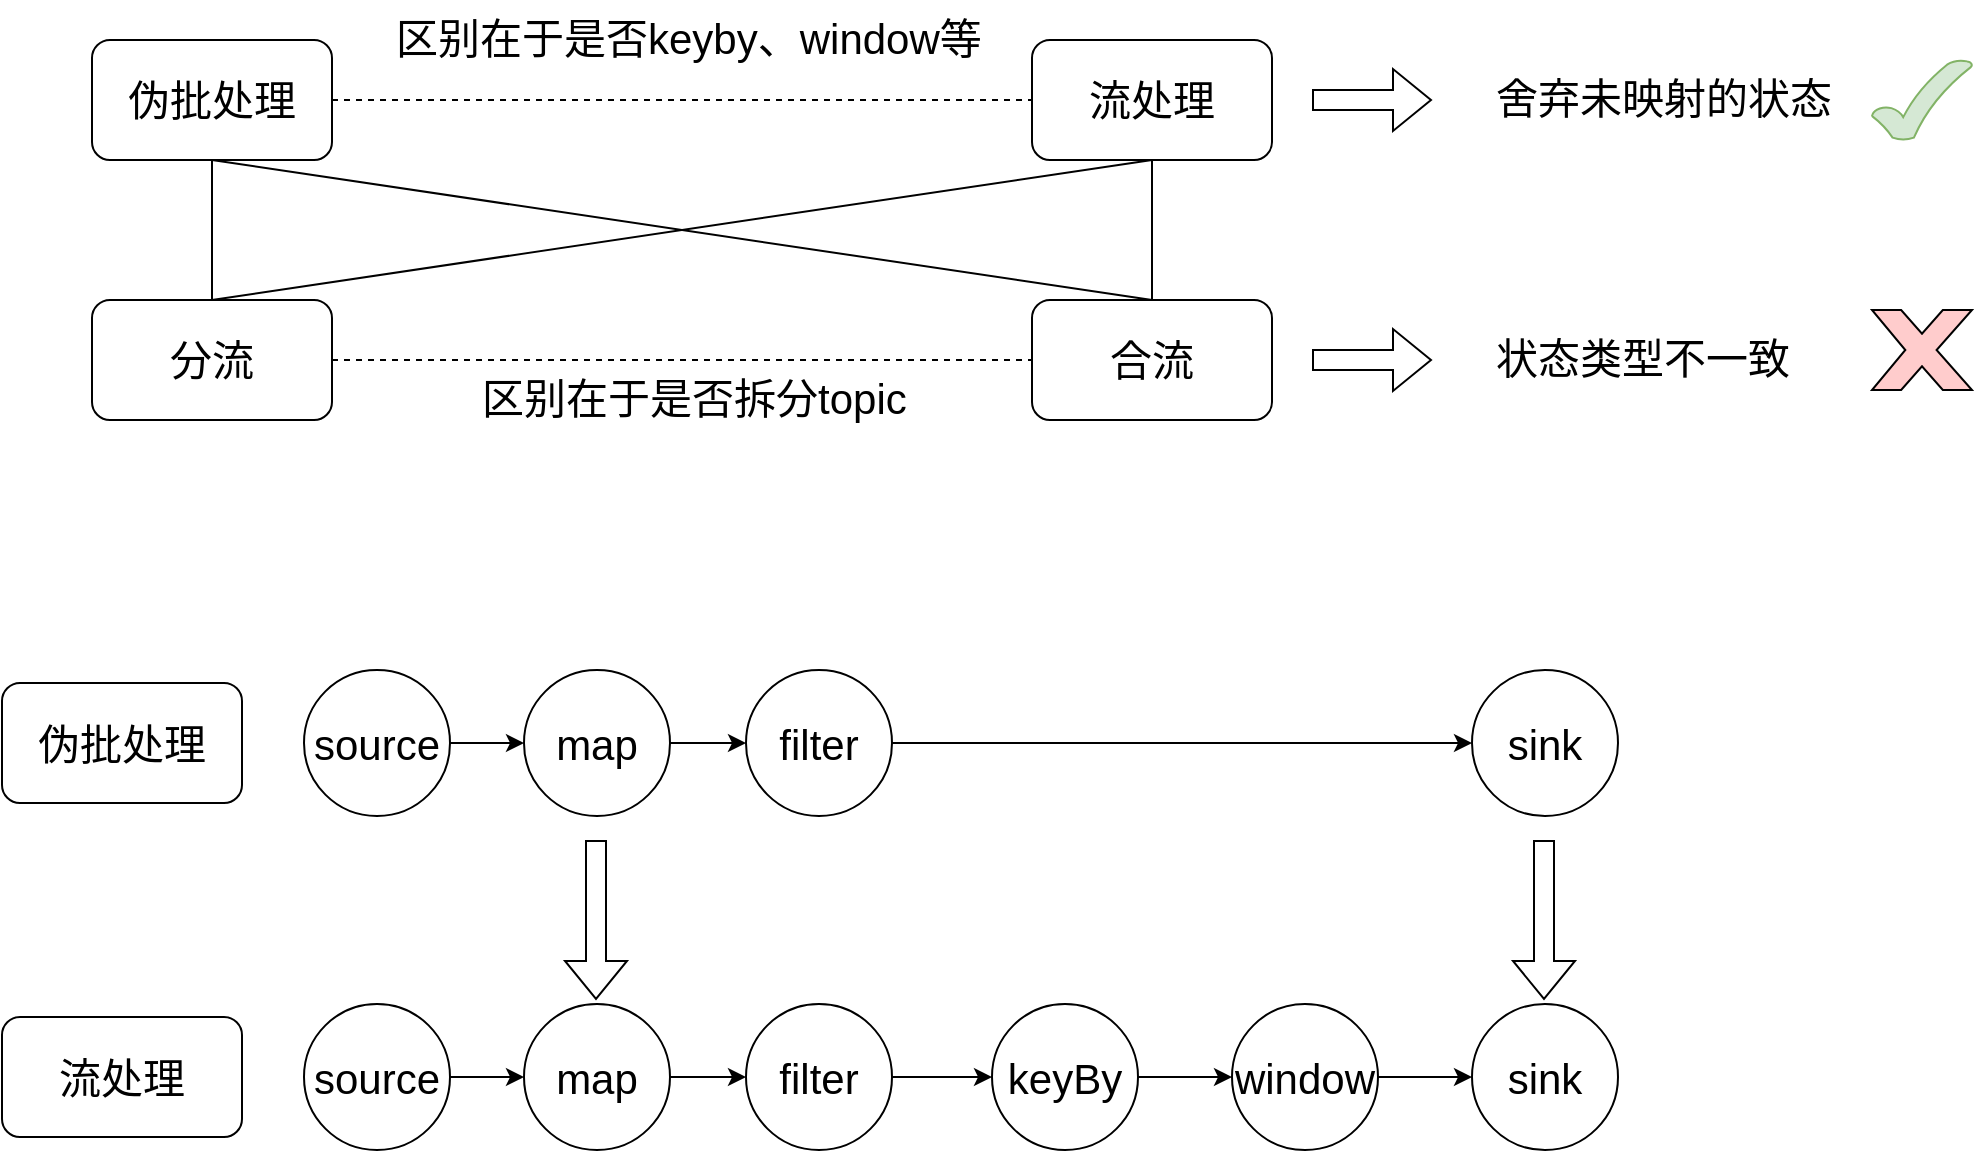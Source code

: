 <mxfile version="20.2.7" type="github">
  <diagram id="p56V7s1jXcoGoC6fnhxT" name="第 1 页">
    <mxGraphModel dx="1422" dy="762" grid="0" gridSize="10" guides="1" tooltips="1" connect="1" arrows="1" fold="1" page="1" pageScale="1" pageWidth="3300" pageHeight="4681" math="0" shadow="0">
      <root>
        <mxCell id="0" />
        <mxCell id="1" parent="0" />
        <mxCell id="HVnTeeP2P0P9lp8k5EhV-6" style="edgeStyle=orthogonalEdgeStyle;rounded=0;orthogonalLoop=1;jettySize=auto;html=1;entryX=0.5;entryY=0;entryDx=0;entryDy=0;fontSize=21;endArrow=none;endFill=0;" parent="1" source="HVnTeeP2P0P9lp8k5EhV-2" target="HVnTeeP2P0P9lp8k5EhV-4" edge="1">
          <mxGeometry relative="1" as="geometry" />
        </mxCell>
        <mxCell id="HVnTeeP2P0P9lp8k5EhV-8" style="rounded=0;orthogonalLoop=1;jettySize=auto;html=1;exitX=0.5;exitY=1;exitDx=0;exitDy=0;fontSize=21;entryX=0.5;entryY=0;entryDx=0;entryDy=0;startArrow=none;startFill=0;endArrow=none;endFill=0;" parent="1" source="HVnTeeP2P0P9lp8k5EhV-2" target="HVnTeeP2P0P9lp8k5EhV-5" edge="1">
          <mxGeometry relative="1" as="geometry" />
        </mxCell>
        <mxCell id="HVnTeeP2P0P9lp8k5EhV-10" style="edgeStyle=none;rounded=0;orthogonalLoop=1;jettySize=auto;html=1;exitX=1;exitY=0.5;exitDx=0;exitDy=0;entryX=0;entryY=0.5;entryDx=0;entryDy=0;fontSize=21;startArrow=none;startFill=0;endArrow=none;endFill=0;dashed=1;" parent="1" source="HVnTeeP2P0P9lp8k5EhV-2" target="HVnTeeP2P0P9lp8k5EhV-3" edge="1">
          <mxGeometry relative="1" as="geometry" />
        </mxCell>
        <mxCell id="HVnTeeP2P0P9lp8k5EhV-2" value="伪批处理" style="rounded=1;whiteSpace=wrap;html=1;fontSize=21;" parent="1" vertex="1">
          <mxGeometry x="60" y="120" width="120" height="60" as="geometry" />
        </mxCell>
        <mxCell id="HVnTeeP2P0P9lp8k5EhV-7" style="edgeStyle=orthogonalEdgeStyle;rounded=0;orthogonalLoop=1;jettySize=auto;html=1;exitX=0.5;exitY=1;exitDx=0;exitDy=0;fontSize=21;endArrow=none;endFill=0;" parent="1" source="HVnTeeP2P0P9lp8k5EhV-3" target="HVnTeeP2P0P9lp8k5EhV-5" edge="1">
          <mxGeometry relative="1" as="geometry" />
        </mxCell>
        <mxCell id="HVnTeeP2P0P9lp8k5EhV-9" style="edgeStyle=none;rounded=0;orthogonalLoop=1;jettySize=auto;html=1;exitX=0.5;exitY=1;exitDx=0;exitDy=0;entryX=0.5;entryY=0;entryDx=0;entryDy=0;fontSize=21;endArrow=none;endFill=0;" parent="1" source="HVnTeeP2P0P9lp8k5EhV-3" target="HVnTeeP2P0P9lp8k5EhV-4" edge="1">
          <mxGeometry relative="1" as="geometry" />
        </mxCell>
        <mxCell id="HVnTeeP2P0P9lp8k5EhV-15" style="edgeStyle=none;rounded=0;orthogonalLoop=1;jettySize=auto;html=1;fontSize=21;startArrow=none;startFill=0;endArrow=block;endFill=0;shape=flexArrow;" parent="1" edge="1">
          <mxGeometry relative="1" as="geometry">
            <mxPoint x="730" y="150" as="targetPoint" />
            <mxPoint x="670" y="150" as="sourcePoint" />
          </mxGeometry>
        </mxCell>
        <mxCell id="HVnTeeP2P0P9lp8k5EhV-3" value="流处理" style="rounded=1;whiteSpace=wrap;html=1;fontSize=21;" parent="1" vertex="1">
          <mxGeometry x="530" y="120" width="120" height="60" as="geometry" />
        </mxCell>
        <mxCell id="HVnTeeP2P0P9lp8k5EhV-13" style="edgeStyle=none;rounded=0;orthogonalLoop=1;jettySize=auto;html=1;exitX=1;exitY=0.5;exitDx=0;exitDy=0;entryX=0;entryY=0.5;entryDx=0;entryDy=0;dashed=1;fontSize=21;startArrow=none;startFill=0;endArrow=none;endFill=0;" parent="1" source="HVnTeeP2P0P9lp8k5EhV-4" target="HVnTeeP2P0P9lp8k5EhV-5" edge="1">
          <mxGeometry relative="1" as="geometry" />
        </mxCell>
        <mxCell id="HVnTeeP2P0P9lp8k5EhV-4" value="分流" style="rounded=1;whiteSpace=wrap;html=1;fontSize=21;" parent="1" vertex="1">
          <mxGeometry x="60" y="250" width="120" height="60" as="geometry" />
        </mxCell>
        <mxCell id="HVnTeeP2P0P9lp8k5EhV-5" value="合流" style="rounded=1;whiteSpace=wrap;html=1;fontSize=21;" parent="1" vertex="1">
          <mxGeometry x="530" y="250" width="120" height="60" as="geometry" />
        </mxCell>
        <mxCell id="HVnTeeP2P0P9lp8k5EhV-12" value="&lt;span style=&quot;color: rgb(0, 0, 0); font-family: Helvetica; font-size: 21px; font-style: normal; font-variant-ligatures: normal; font-variant-caps: normal; font-weight: 400; letter-spacing: normal; orphans: 2; text-align: center; text-indent: 0px; text-transform: none; widows: 2; word-spacing: 0px; -webkit-text-stroke-width: 0px; background-color: rgb(255, 255, 255); text-decoration-thickness: initial; text-decoration-style: initial; text-decoration-color: initial; float: none; display: inline !important;&quot;&gt;区别在于是否keyby、window等&lt;/span&gt;" style="text;whiteSpace=wrap;html=1;fontSize=21;" parent="1" vertex="1">
          <mxGeometry x="210" y="100" width="310" height="50" as="geometry" />
        </mxCell>
        <mxCell id="HVnTeeP2P0P9lp8k5EhV-14" value="&lt;span style=&quot;color: rgb(0, 0, 0); font-family: Helvetica; font-size: 21px; font-style: normal; font-variant-ligatures: normal; font-variant-caps: normal; font-weight: 400; letter-spacing: normal; orphans: 2; text-align: center; text-indent: 0px; text-transform: none; widows: 2; word-spacing: 0px; -webkit-text-stroke-width: 0px; background-color: rgb(255, 255, 255); text-decoration-thickness: initial; text-decoration-style: initial; text-decoration-color: initial; float: none; display: inline !important;&quot;&gt;区别在于是否拆分topic&lt;/span&gt;" style="text;whiteSpace=wrap;html=1;fontSize=21;" parent="1" vertex="1">
          <mxGeometry x="252.5" y="280" width="225" height="40" as="geometry" />
        </mxCell>
        <mxCell id="HVnTeeP2P0P9lp8k5EhV-16" style="edgeStyle=none;rounded=0;orthogonalLoop=1;jettySize=auto;html=1;fontSize=21;startArrow=none;startFill=0;endArrow=block;endFill=0;shape=flexArrow;" parent="1" edge="1">
          <mxGeometry relative="1" as="geometry">
            <mxPoint x="730" y="280" as="targetPoint" />
            <mxPoint x="670" y="280" as="sourcePoint" />
          </mxGeometry>
        </mxCell>
        <mxCell id="HVnTeeP2P0P9lp8k5EhV-17" value="&lt;div style=&quot;text-align: center;&quot;&gt;&lt;span style=&quot;background-color: rgb(255, 255, 255);&quot;&gt;舍弃未映射的状态&lt;/span&gt;&lt;/div&gt;" style="text;whiteSpace=wrap;html=1;fontSize=21;" parent="1" vertex="1">
          <mxGeometry x="760" y="130" width="180" height="40" as="geometry" />
        </mxCell>
        <mxCell id="HVnTeeP2P0P9lp8k5EhV-18" value="&lt;div style=&quot;text-align: center;&quot;&gt;&lt;span style=&quot;background-color: rgb(255, 255, 255);&quot;&gt;状态类型不一致&lt;/span&gt;&lt;/div&gt;" style="text;whiteSpace=wrap;html=1;fontSize=21;" parent="1" vertex="1">
          <mxGeometry x="760" y="260" width="180" height="50" as="geometry" />
        </mxCell>
        <mxCell id="HVnTeeP2P0P9lp8k5EhV-19" value="" style="verticalLabelPosition=bottom;verticalAlign=top;html=1;shape=mxgraph.basic.tick;fontSize=21;fillColor=#d5e8d4;strokeColor=#82b366;" parent="1" vertex="1">
          <mxGeometry x="950" y="130" width="50" height="40" as="geometry" />
        </mxCell>
        <mxCell id="HVnTeeP2P0P9lp8k5EhV-20" value="" style="verticalLabelPosition=bottom;verticalAlign=top;html=1;shape=mxgraph.basic.x;fontSize=21;fillColor=#FFCCCC;" parent="1" vertex="1">
          <mxGeometry x="950" y="255" width="50" height="40" as="geometry" />
        </mxCell>
        <mxCell id="lRvz57GnexmRMPloJR-H-17" style="edgeStyle=orthogonalEdgeStyle;rounded=0;orthogonalLoop=1;jettySize=auto;html=1;exitX=1;exitY=0.5;exitDx=0;exitDy=0;entryX=0;entryY=0.5;entryDx=0;entryDy=0;fontSize=21;" parent="1" source="lRvz57GnexmRMPloJR-H-1" target="lRvz57GnexmRMPloJR-H-2" edge="1">
          <mxGeometry relative="1" as="geometry" />
        </mxCell>
        <mxCell id="lRvz57GnexmRMPloJR-H-1" value="source" style="ellipse;whiteSpace=wrap;html=1;aspect=fixed;spacing=2;fontSize=21;" parent="1" vertex="1">
          <mxGeometry x="166" y="435" width="73" height="73" as="geometry" />
        </mxCell>
        <mxCell id="lRvz57GnexmRMPloJR-H-18" style="edgeStyle=orthogonalEdgeStyle;rounded=0;orthogonalLoop=1;jettySize=auto;html=1;exitX=1;exitY=0.5;exitDx=0;exitDy=0;entryX=0;entryY=0.5;entryDx=0;entryDy=0;fontSize=21;" parent="1" source="lRvz57GnexmRMPloJR-H-2" target="lRvz57GnexmRMPloJR-H-3" edge="1">
          <mxGeometry relative="1" as="geometry" />
        </mxCell>
        <mxCell id="lRvz57GnexmRMPloJR-H-2" value="map" style="ellipse;whiteSpace=wrap;html=1;aspect=fixed;spacing=2;fontSize=21;" parent="1" vertex="1">
          <mxGeometry x="276" y="435" width="73" height="73" as="geometry" />
        </mxCell>
        <mxCell id="lRvz57GnexmRMPloJR-H-19" style="edgeStyle=orthogonalEdgeStyle;rounded=0;orthogonalLoop=1;jettySize=auto;html=1;exitX=1;exitY=0.5;exitDx=0;exitDy=0;fontSize=21;" parent="1" source="lRvz57GnexmRMPloJR-H-3" target="lRvz57GnexmRMPloJR-H-4" edge="1">
          <mxGeometry relative="1" as="geometry" />
        </mxCell>
        <mxCell id="lRvz57GnexmRMPloJR-H-3" value="filter" style="ellipse;whiteSpace=wrap;html=1;aspect=fixed;spacing=2;fontSize=21;" parent="1" vertex="1">
          <mxGeometry x="387" y="435" width="73" height="73" as="geometry" />
        </mxCell>
        <mxCell id="lRvz57GnexmRMPloJR-H-4" value="sink" style="ellipse;whiteSpace=wrap;html=1;aspect=fixed;spacing=2;fontSize=21;" parent="1" vertex="1">
          <mxGeometry x="750" y="435" width="73" height="73" as="geometry" />
        </mxCell>
        <mxCell id="lRvz57GnexmRMPloJR-H-24" style="edgeStyle=orthogonalEdgeStyle;rounded=0;orthogonalLoop=1;jettySize=auto;html=1;exitX=1;exitY=0.5;exitDx=0;exitDy=0;fontSize=21;" parent="1" source="lRvz57GnexmRMPloJR-H-6" target="lRvz57GnexmRMPloJR-H-12" edge="1">
          <mxGeometry relative="1" as="geometry" />
        </mxCell>
        <mxCell id="lRvz57GnexmRMPloJR-H-6" value="window" style="ellipse;whiteSpace=wrap;html=1;aspect=fixed;spacing=2;fontSize=21;" parent="1" vertex="1">
          <mxGeometry x="630" y="602" width="73" height="73" as="geometry" />
        </mxCell>
        <mxCell id="lRvz57GnexmRMPloJR-H-23" style="edgeStyle=orthogonalEdgeStyle;rounded=0;orthogonalLoop=1;jettySize=auto;html=1;exitX=1;exitY=0.5;exitDx=0;exitDy=0;fontSize=21;" parent="1" source="lRvz57GnexmRMPloJR-H-8" target="lRvz57GnexmRMPloJR-H-6" edge="1">
          <mxGeometry relative="1" as="geometry" />
        </mxCell>
        <mxCell id="lRvz57GnexmRMPloJR-H-8" value="keyBy" style="ellipse;whiteSpace=wrap;html=1;aspect=fixed;spacing=2;fontSize=21;" parent="1" vertex="1">
          <mxGeometry x="510" y="602" width="73" height="73" as="geometry" />
        </mxCell>
        <mxCell id="lRvz57GnexmRMPloJR-H-12" value="sink" style="ellipse;whiteSpace=wrap;html=1;aspect=fixed;spacing=2;fontSize=21;" parent="1" vertex="1">
          <mxGeometry x="750" y="602" width="73" height="73" as="geometry" />
        </mxCell>
        <mxCell id="lRvz57GnexmRMPloJR-H-20" style="edgeStyle=orthogonalEdgeStyle;rounded=0;orthogonalLoop=1;jettySize=auto;html=1;exitX=1;exitY=0.5;exitDx=0;exitDy=0;entryX=0;entryY=0.5;entryDx=0;entryDy=0;fontSize=21;" parent="1" source="lRvz57GnexmRMPloJR-H-13" target="lRvz57GnexmRMPloJR-H-14" edge="1">
          <mxGeometry relative="1" as="geometry" />
        </mxCell>
        <mxCell id="lRvz57GnexmRMPloJR-H-13" value="source" style="ellipse;whiteSpace=wrap;html=1;aspect=fixed;spacing=2;fontSize=21;" parent="1" vertex="1">
          <mxGeometry x="166" y="602" width="73" height="73" as="geometry" />
        </mxCell>
        <mxCell id="lRvz57GnexmRMPloJR-H-21" style="edgeStyle=orthogonalEdgeStyle;rounded=0;orthogonalLoop=1;jettySize=auto;html=1;exitX=1;exitY=0.5;exitDx=0;exitDy=0;fontSize=21;" parent="1" source="lRvz57GnexmRMPloJR-H-14" target="lRvz57GnexmRMPloJR-H-15" edge="1">
          <mxGeometry relative="1" as="geometry" />
        </mxCell>
        <mxCell id="lRvz57GnexmRMPloJR-H-14" value="map" style="ellipse;whiteSpace=wrap;html=1;aspect=fixed;spacing=2;fontSize=21;" parent="1" vertex="1">
          <mxGeometry x="276" y="602" width="73" height="73" as="geometry" />
        </mxCell>
        <mxCell id="lRvz57GnexmRMPloJR-H-22" style="edgeStyle=orthogonalEdgeStyle;rounded=0;orthogonalLoop=1;jettySize=auto;html=1;exitX=1;exitY=0.5;exitDx=0;exitDy=0;entryX=0;entryY=0.5;entryDx=0;entryDy=0;fontSize=21;" parent="1" source="lRvz57GnexmRMPloJR-H-15" target="lRvz57GnexmRMPloJR-H-8" edge="1">
          <mxGeometry relative="1" as="geometry" />
        </mxCell>
        <mxCell id="lRvz57GnexmRMPloJR-H-15" value="filter" style="ellipse;whiteSpace=wrap;html=1;aspect=fixed;spacing=2;fontSize=21;" parent="1" vertex="1">
          <mxGeometry x="387" y="602" width="73" height="73" as="geometry" />
        </mxCell>
        <mxCell id="lRvz57GnexmRMPloJR-H-30" value="" style="shape=flexArrow;endArrow=classic;html=1;rounded=0;fontSize=21;" parent="1" edge="1">
          <mxGeometry width="50" height="50" relative="1" as="geometry">
            <mxPoint x="312" y="520" as="sourcePoint" />
            <mxPoint x="312" y="600" as="targetPoint" />
          </mxGeometry>
        </mxCell>
        <mxCell id="lRvz57GnexmRMPloJR-H-31" value="" style="shape=flexArrow;endArrow=classic;html=1;rounded=0;fontSize=21;" parent="1" edge="1">
          <mxGeometry width="50" height="50" relative="1" as="geometry">
            <mxPoint x="786" y="520" as="sourcePoint" />
            <mxPoint x="786" y="600" as="targetPoint" />
          </mxGeometry>
        </mxCell>
        <mxCell id="GDET33uGNf__s4t4wHCb-1" value="伪批处理" style="rounded=1;whiteSpace=wrap;html=1;fontSize=21;" parent="1" vertex="1">
          <mxGeometry x="15" y="441.5" width="120" height="60" as="geometry" />
        </mxCell>
        <mxCell id="GDET33uGNf__s4t4wHCb-2" value="流处理" style="rounded=1;whiteSpace=wrap;html=1;fontSize=21;" parent="1" vertex="1">
          <mxGeometry x="15" y="608.5" width="120" height="60" as="geometry" />
        </mxCell>
      </root>
    </mxGraphModel>
  </diagram>
</mxfile>

